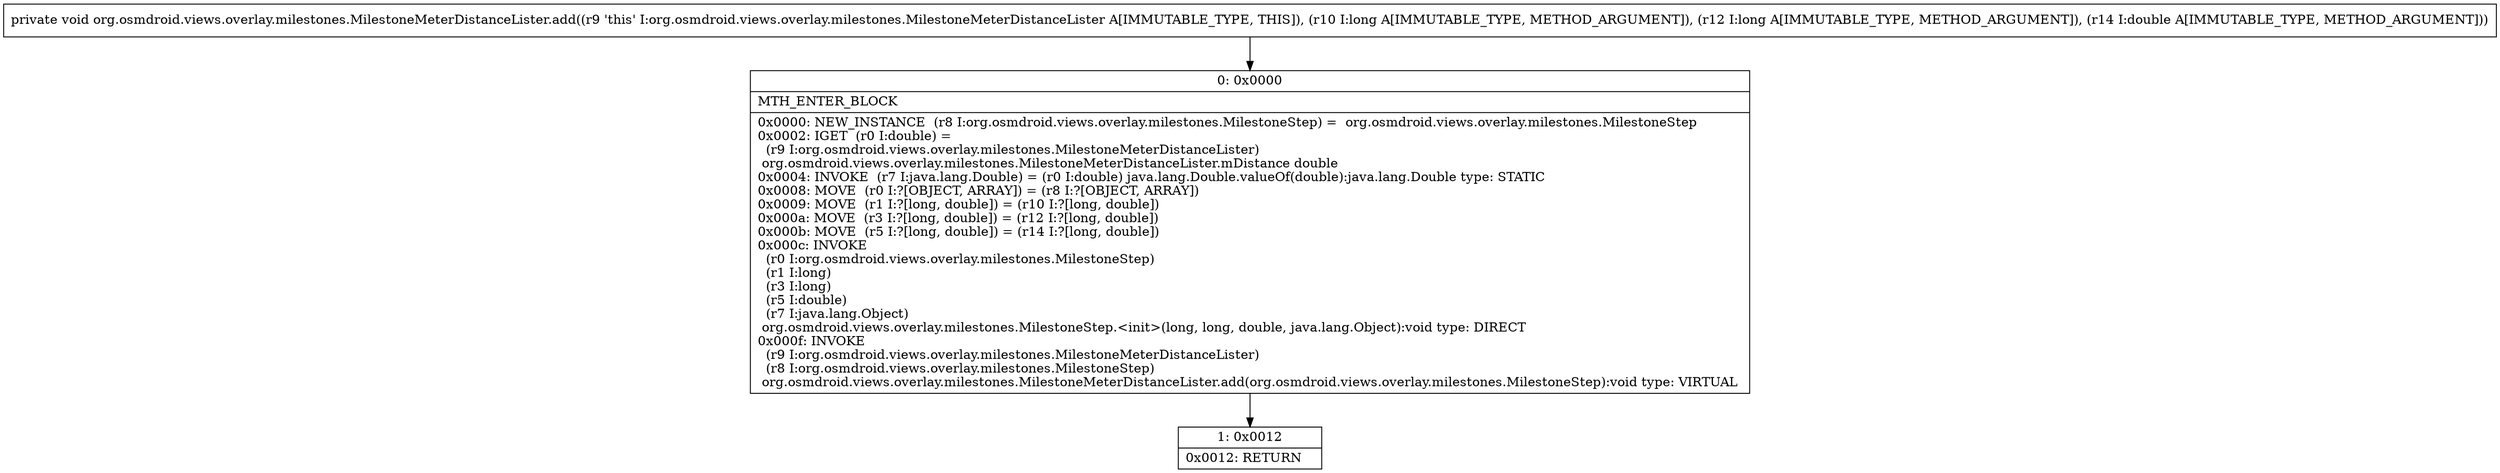 digraph "CFG fororg.osmdroid.views.overlay.milestones.MilestoneMeterDistanceLister.add(JJD)V" {
Node_0 [shape=record,label="{0\:\ 0x0000|MTH_ENTER_BLOCK\l|0x0000: NEW_INSTANCE  (r8 I:org.osmdroid.views.overlay.milestones.MilestoneStep) =  org.osmdroid.views.overlay.milestones.MilestoneStep \l0x0002: IGET  (r0 I:double) = \l  (r9 I:org.osmdroid.views.overlay.milestones.MilestoneMeterDistanceLister)\l org.osmdroid.views.overlay.milestones.MilestoneMeterDistanceLister.mDistance double \l0x0004: INVOKE  (r7 I:java.lang.Double) = (r0 I:double) java.lang.Double.valueOf(double):java.lang.Double type: STATIC \l0x0008: MOVE  (r0 I:?[OBJECT, ARRAY]) = (r8 I:?[OBJECT, ARRAY]) \l0x0009: MOVE  (r1 I:?[long, double]) = (r10 I:?[long, double]) \l0x000a: MOVE  (r3 I:?[long, double]) = (r12 I:?[long, double]) \l0x000b: MOVE  (r5 I:?[long, double]) = (r14 I:?[long, double]) \l0x000c: INVOKE  \l  (r0 I:org.osmdroid.views.overlay.milestones.MilestoneStep)\l  (r1 I:long)\l  (r3 I:long)\l  (r5 I:double)\l  (r7 I:java.lang.Object)\l org.osmdroid.views.overlay.milestones.MilestoneStep.\<init\>(long, long, double, java.lang.Object):void type: DIRECT \l0x000f: INVOKE  \l  (r9 I:org.osmdroid.views.overlay.milestones.MilestoneMeterDistanceLister)\l  (r8 I:org.osmdroid.views.overlay.milestones.MilestoneStep)\l org.osmdroid.views.overlay.milestones.MilestoneMeterDistanceLister.add(org.osmdroid.views.overlay.milestones.MilestoneStep):void type: VIRTUAL \l}"];
Node_1 [shape=record,label="{1\:\ 0x0012|0x0012: RETURN   \l}"];
MethodNode[shape=record,label="{private void org.osmdroid.views.overlay.milestones.MilestoneMeterDistanceLister.add((r9 'this' I:org.osmdroid.views.overlay.milestones.MilestoneMeterDistanceLister A[IMMUTABLE_TYPE, THIS]), (r10 I:long A[IMMUTABLE_TYPE, METHOD_ARGUMENT]), (r12 I:long A[IMMUTABLE_TYPE, METHOD_ARGUMENT]), (r14 I:double A[IMMUTABLE_TYPE, METHOD_ARGUMENT])) }"];
MethodNode -> Node_0;
Node_0 -> Node_1;
}

